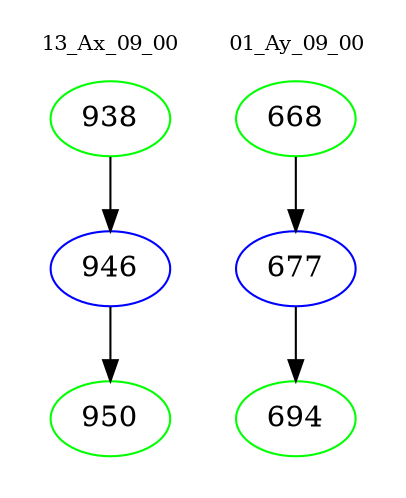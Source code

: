 digraph{
subgraph cluster_0 {
color = white
label = "13_Ax_09_00";
fontsize=10;
T0_938 [label="938", color="green"]
T0_938 -> T0_946 [color="black"]
T0_946 [label="946", color="blue"]
T0_946 -> T0_950 [color="black"]
T0_950 [label="950", color="green"]
}
subgraph cluster_1 {
color = white
label = "01_Ay_09_00";
fontsize=10;
T1_668 [label="668", color="green"]
T1_668 -> T1_677 [color="black"]
T1_677 [label="677", color="blue"]
T1_677 -> T1_694 [color="black"]
T1_694 [label="694", color="green"]
}
}
